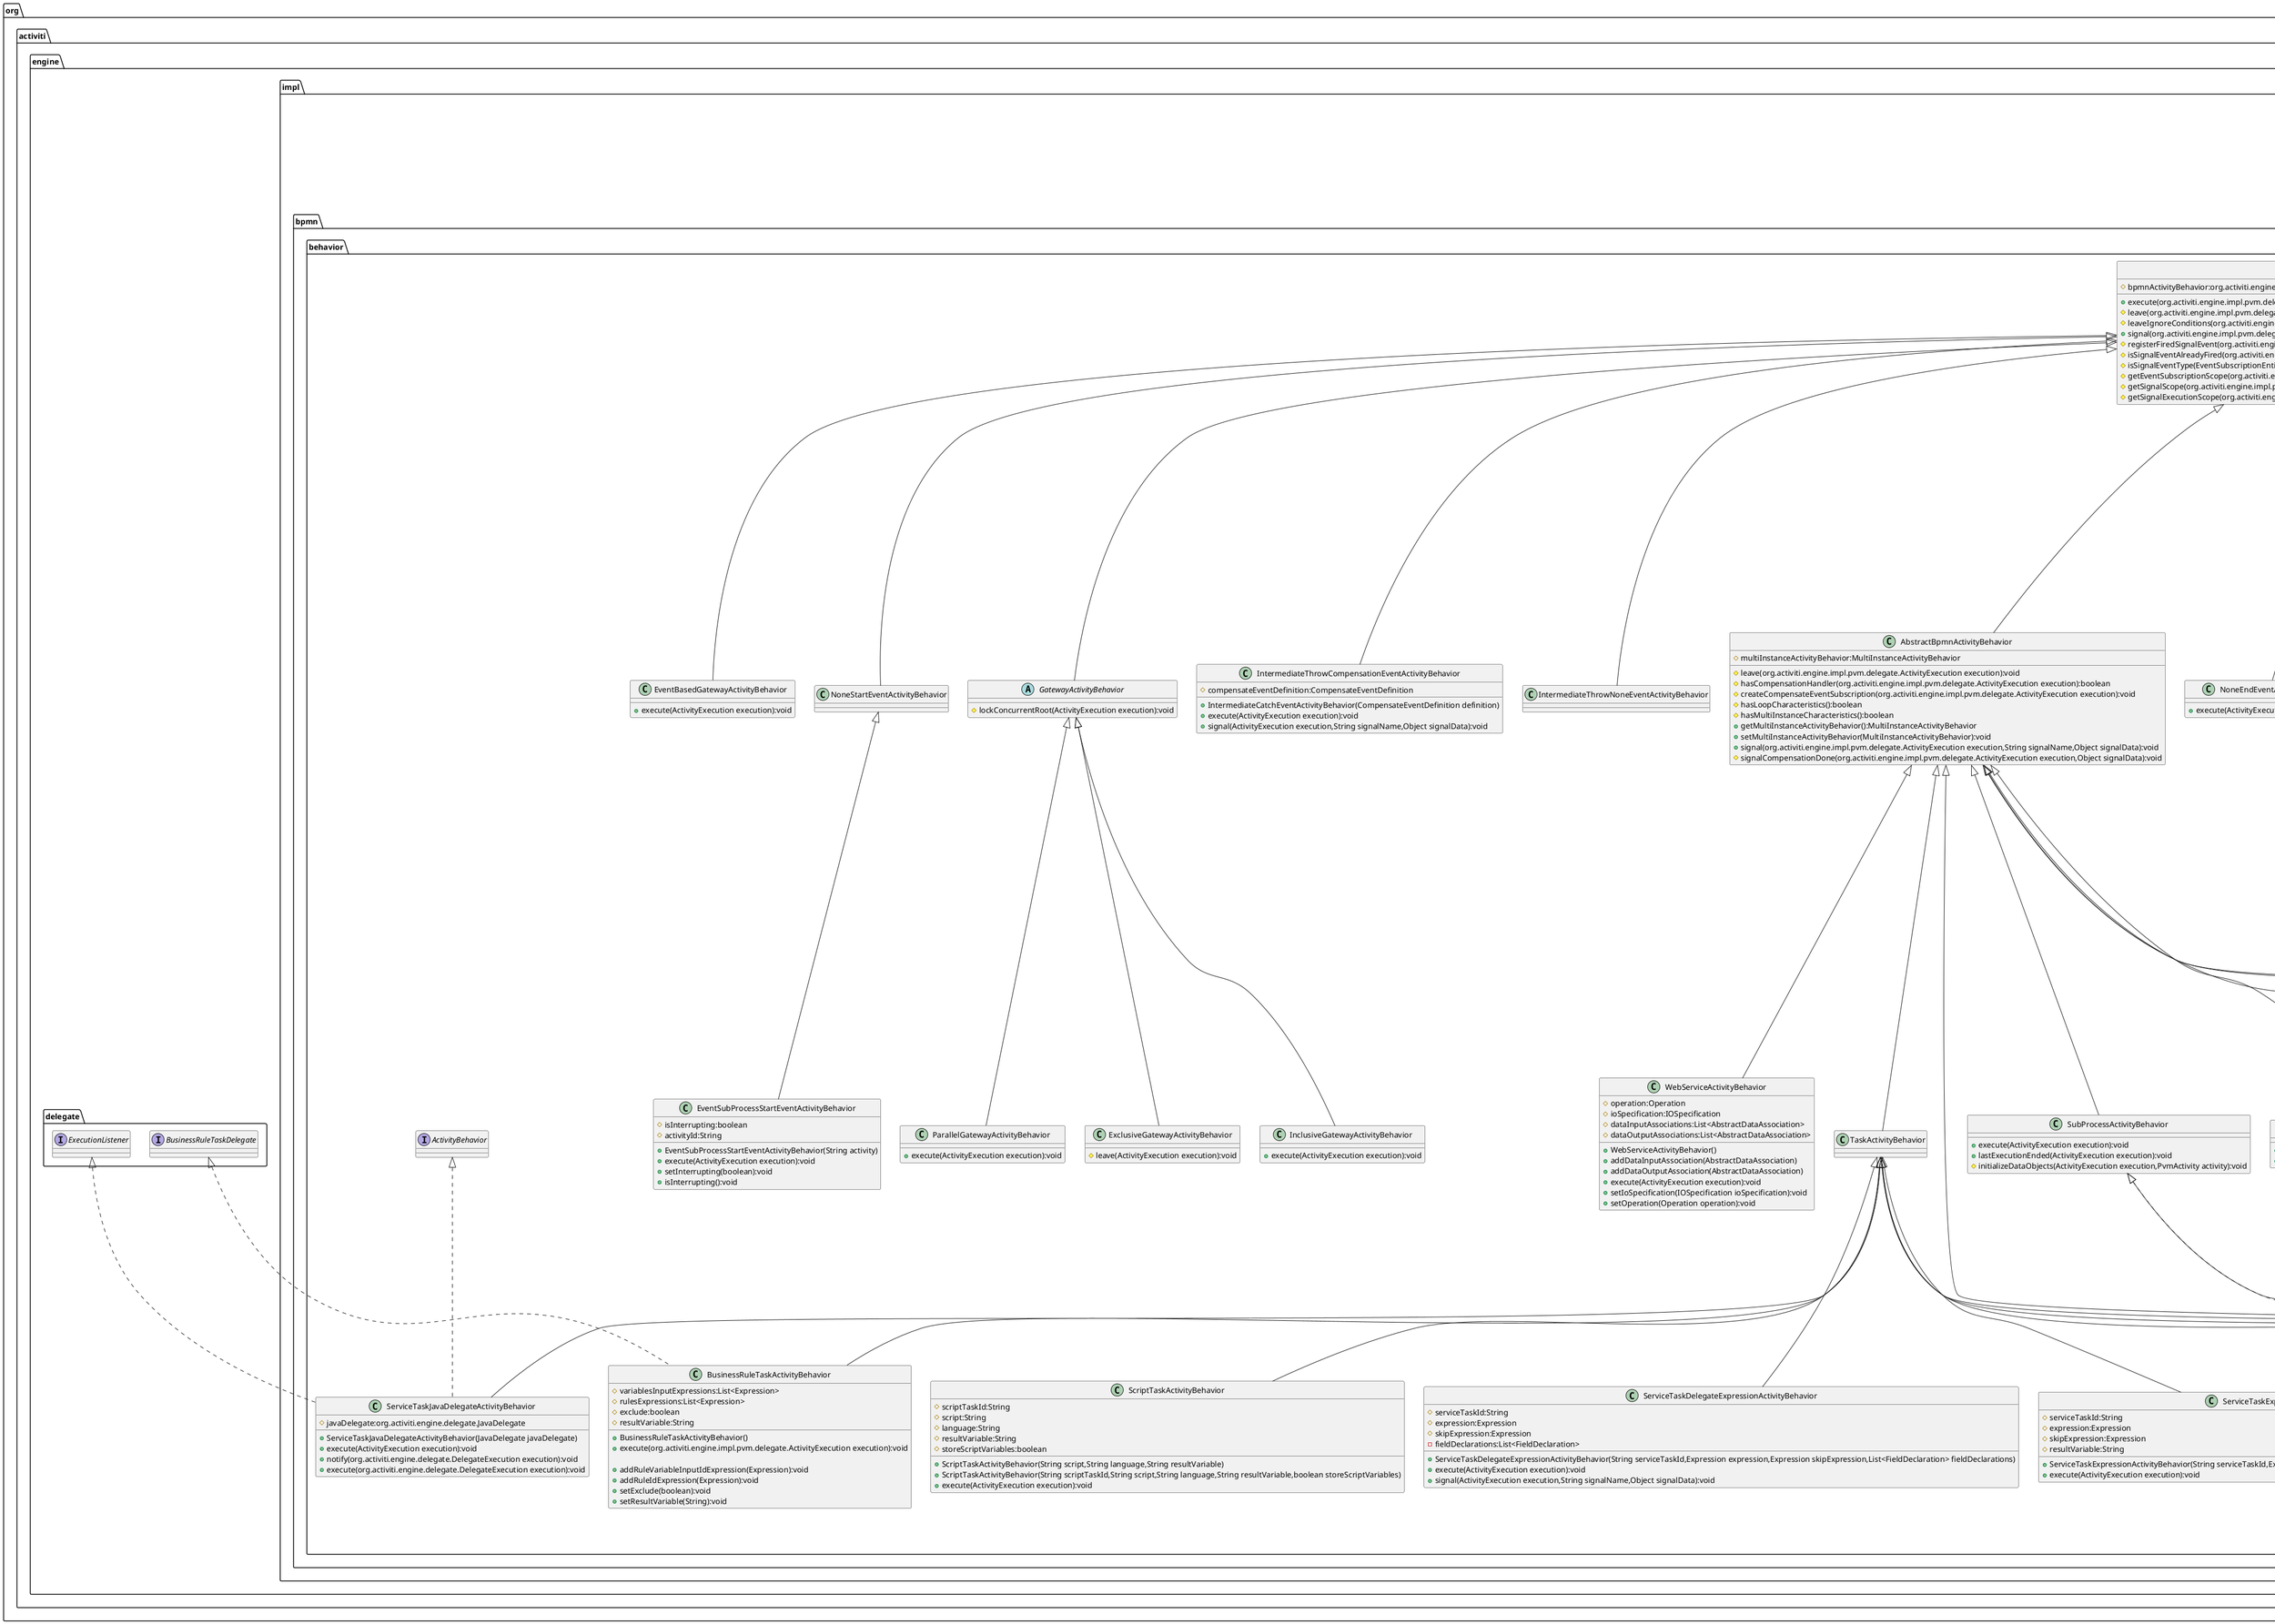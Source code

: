 @startuml
hide @unlinked
package "org.activiti.engine.impl.bpmn.behavior" {
class AbstractBpmnActivityBehavior extends FlowNodeActivityBehavior {
    # multiInstanceActivityBehavior:MultiInstanceActivityBehavior
    # leave(org.activiti.engine.impl.pvm.delegate.ActivityExecution execution):void
    # hasCompensationHandler(org.activiti.engine.impl.pvm.delegate.ActivityExecution execution):boolean
    # createCompensateEventSubscription(org.activiti.engine.impl.pvm.delegate.ActivityExecution execution):void
    # hasLoopCharacteristics():boolean
    # hasMultiInstanceCharacteristics():boolean
    + getMultiInstanceActivityBehavior():MultiInstanceActivityBehavior
    + setMultiInstanceActivityBehavior(MultiInstanceActivityBehavior):void
    + signal(org.activiti.engine.impl.pvm.delegate.ActivityExecution execution,String signalName,Object signalData):void
    # signalCompensationDone(org.activiti.engine.impl.pvm.delegate.ActivityExecution execution,Object signalData):void
}
class BoundaryEventActivityBehavior extends FlowNodeActivityBehavior {
    # interrupting:boolean
    # activityId:String
    + BoundaryEventActivityBehavior(boolean interrupting,String activityId)
    + execute(org.activiti.engine.impl.pvm.delegate.ActivityExecution extends):void
    + isInterrupting():boolean
    + setInterrupting(boolean interrupting):void
}
class BpmnActivityBehavior {
    + performDefaultOutgoingBehavior(org.activiti.engine.impl.pvm.delegate.ActivityExecution execution):void
    + performIgnoreConditionsOutgoingBehavior(org.activiti.engine.impl.pvm.delegate.ActivityExecution execution):void
    # dispatchJobCanceledEvents(org.activiti.engine.impl.pvm.delegate.ActivityExecution execution):void
    # performOutgoingBehavior(ActivityExecution execution,boolean checkCondition,boolean throwExceptionIfExecutionStuck,List<ActivityExecution> reusableExecutions):void
}
class BusinessRuleTaskActivityBehavior extends TaskActivityBehavior implements org.activiti.engine.delegate.BusinessRuleTaskDelegate {
    # variablesInputExpressions:List<Expression>
    # rulesExpressions:List<Expression>
    # exclude:boolean
    # resultVariable:String

    + BusinessRuleTaskActivityBehavior()
    + execute(org.activiti.engine.impl.pvm.delegate.ActivityExecution execution):void

    + addRuleVariableInputIdExpression(Expression):void
    + addRuleIdExpression(Expression):void
    + setExclude(boolean):void
    + setResultVariable(String):void
}
class CallActivityBehavior extends AbstractBpmnActivityBehavior implements SubProcessActivityBehavior {
    # processDefinitionKey:String
    - dataInputAssociations:List<org.activiti.engine.impl.bpmn.data.AbstractDataAssociation>
    - dataOutputAssociations:List<org.activiti.engine.impl.bpmn.data.AbstractDataAssociation>
    - processDefinitionExpression:Expression
    # mapExceptions:List<org.activiti.bpmn.model.MapExceptionEntry>
    # businessKey:String
    # inheritBusinessKey:boolean
    # inheritVariables:boolean

    + CallActivityBehavior(String processDefinitionKey,List<org.activiti.bpmn.model.MapExceptionEntry> mapExceptions)
    + CallActivityBehavior(Expression processDefinitionExpression,List<org.activiti.bpmn.model.MapExceptionEntry> mapExceptions)
    + addDataInputAssociation(org.activiti.engine.impl.bpmn.data.AbstractDataAssociation):void
    + addDataOutputAssociation(org.activiti.engine.impl.bpmn.data.AbstractDataAssociation):void
    + setBusinessKey(String businessKey):void
    + setInheritBusinessKey(boolean):void
    + setInheritVariables(boolean):void
    + execute(org.activiti.engine.impl.pvm.delegate.ActivityExecution execution):void
    + completing(org.activiti.engine.delegate.DelegateExecution execution,org.activiti.engine.delegate.DelegateExecution subProcessInstance):void
    + completed(org.activiti.engine.delegate.DelegateExecution execution):void
}
class CancelBoundaryEventActivityBehavior extends FlowNodeActivityBehavior {
    + execute(ActivityExecution execution):void
    + signal(ActivityExecution execution,String signalName,Object signalData):void
}
class CancelEndEventActivityBehavior extends FlowNodeActivityBehavior {
    + execute(ActivityExecution execution):void
}
class ErrorEndEventActivityBehavior extends FlowNodeActivityBehavior {
    # errorCode:String
    + ErrorEndEventActivityBehavior(String errorCode)
    + execute(ActivityExecution execution):void
    + getErrorCode():String
    + setErrorCode(String errorCoe):void
}
class EventBasedGatewayActivityBehavior extends FlowNodeActivityBehavior {
    + execute(ActivityExecution execution):void
}
class EventSubProcessStartEventActivityBehavior extends NoneStartEventActivityBehavior {
    # isInterrupting:boolean
    # activityId:String
    + EventSubProcessStartEventActivityBehavior(String activity)
    + execute(ActivityExecution execution):void
    + setInterrupting(boolean):void
    + isInterrupting():void
}
class ExclusiveGatewayActivityBehavior extends GatewayActivityBehavior {
    # leave(ActivityExecution execution):void
}

abstract class FlowNodeActivityBehavior implements org.activiti.engine.impl.pvm.delegate.SignallableActivityBehavior {
    # bpmnActivityBehavior:org.activiti.engine.impl.bpmn.behavior.BpmnActivityBehavior
    + execute(org.activiti.engine.impl.pvm.delegate.ActivityExecution execution):void
    # leave(org.activiti.engine.impl.pvm.delegate.ActivityExecution execution):void
    # leaveIgnoreConditions(org.activiti.engine.impl.pvm.delegate.ActivityExecution execution):void
    + signal(org.activiti.engine.impl.pvm.delegate.ActivityExecution execution,String signalName,Object signalData):void
    # registerFiredSignalEvent(org.activiti.engine.impl.pvm.delegate.ActivityExecution execution,Signal signal):void
    # isSignalEventAlreadyFired(org.activiti.engine.impl.pvm.delegate.ActivityExecution execution,EventSubscriptionEntity subscription):boolean
    # isSignalEventType(EventSubscriptionEntity subscription):boolean
    # getEventSubscriptionScope(org.activiti.engine.impl.pvm.delegate.ActivityExecution execution,EventSubscriptionEntity entity):String
    # getSignalScope(org.activiti.engine.impl.pvm.delegate.ActivityExecution execution,Signal signal):String
    # getSignalExecutionScope(org.activiti.engine.impl.pvm.delegate.ActivityExecution execution,String signalName,String signalScope):String
}
abstract class GatewayActivityBehavior extends FlowNodeActivityBehavior {
    # lockConcurrentRoot(ActivityExecution execution):void
}
class InclusiveGatewayActivityBehavior extends GatewayActivityBehavior {
    + execute(ActivityExecution execution):void
}
class IntermediateCatchEventActivityBehavior extends AbstractBpmnActivityBehavior {
    + execute(ActivityExecution execution):void
    + signal(ActivityExecution execution,String signalName,Object signalData):void
}
class IntermediateThrowCompensationEventActivityBehavior extends FlowNodeActivityBehavior {
    # compensateEventDefinition:CompensateEventDefinition
    + IntermediateCatchEventActivityBehavior(CompensateEventDefinition definition)
    + execute(ActivityExecution execution):void
    + signal(ActivityExecution execution,String signalName,Object signalData):void
}
class IntermediateThrowNoneEventActivityBehavior extends FlowNodeActivityBehavior {
}
class IntermediateThrowSignalEventActivityBehavior extends AbstractBpmnActivityBehavior {
    # processInstanceScope:boolean
    # signalDefinition:EventSubscriptionDeclaration
    # signal:Signal
    + IntermediateThrowSignalEventActivityBehavior(org.activiti.bpmn.model.ThrowEvent event,Signal signal,EventSubscriptionDeclaration definition)
    + execute(ActivityExecution execution):void
}
class MailActivityBehavior extends AbstractBpmnActivityBehavior {
    - {static} ALLOWED_ATT_TYPES:Class<?>[]
    + execute(ActivityExecution execution):void
}
class ManualTaskActivityBehavior extends TaskActivityBehavior {
}
abstract class MultiInstanceActivityBehavior extends FlowNodeActivityBehavior implements org.activiti.engine.impl.pvm.delegate.CompositeActivityBehavior,org.activiti.engine.impl.pvm.delegate.SubProcessActivityBehavior {
    # NUMBER_OF_INSTANCES:String
    # NUMBER_OF_ACTIVE_INSTANCES:String
    # NUMBER_OF_COMPLETED_INSTANCES:String
`
    # activity:org.activiti.engine.impl.pvm.process.ActivityImpl
    # innerActivityBehavior:AbstractBpmnActivityBehavior
    # loopCardinalityExpression:Expression
    # completionConditionExpression:Expression
    # collectionExpression:Expression
    # collectionVariable:String
    # collectionElementVariable:String
    # collectionElementIndexVariable:String

    + MultiInstanceActivityBehavior(org.activiti.engine.impl.pvm.process.ActivityImpl activity,AbstractBpmnActivityBehavior innerActivityBehavior)
    + execute(org.activiti.engine.impl.pvm.delegate.ActivityExecution execution):void
    # {abstract} createInstances(org.activiti.engine.impl.pvm.delegate.ActivityExecution execution):void
    + signal(org.activiti.engine.impl.pvm.delegate.ActivityExecution execution,String signalName,Object signalData):void
    + lastExecutionEnded(org.activiti.engine.impl.pvm.delegate.ActivityExecution execution):void
    + completing(DelegateExecution execution.DelegateExecution subProcessInstance):void
    + completed(org.activiti.engine.impl.pvm.delegate.ActivityExecution execution):void
    # resolveNrOfInstances(org.activiti.engine.impl.pvm.delegate.ActivityExecution execution):int
    # executeOriginalBehavior(org.activiti.engine.impl.pvm.delegate.ActivityExecution execution,int loopCounter):void
    # usesCollection():boolean
    # isExtractScopeNeeded():boolean
    # resolveLoopCardinality(org.activiti.engine.impl.pvm.delegate.ActivityExecution execution):int
    # completionConditionSatisfied(org.activiti.engine.impl.pvm.delegate.ActivityExecution execution):void
    # setLoopVariable(org.activiti.engine.impl.pvm.delegate.ActivityExecution execution,String variableName,Object value):void
    # getLoopVariable(org.activiti.engine.impl.pvm.delegate.ActivityExecution execution,String variableName):Integer
    # getLocalLoopVariable(org.activiti.engine.impl.pvm.delegate.ActivityExecution execution,String variableName):Integer
    # callCustomActivityStartListeners(org.activiti.engine.impl.pvm.delegate.ActivityExecution execution):void
    # callActivityEndListeners(org.activiti.engine.impl.pvm.delegate.ActivityExecution execution):void
    == Getters and Setters  ==
    + getLoopCardinalityExpression():Expression
    + setLoopCardinalityExpression(Expression):void
    + getCompletionConditionExpression():Expression
    + setCompletionConditionExpression(Expression):void
    + getCollectionExpression():Expression
    + setCollectionExpression(Expression):void
    + getCollectionVariable():String
    + setCollectionVariable(String):void
    + getCollectionElementVariable():String
    + setCollectionElementVariable(String):void
    + getCollectionElementIndexVariable():String
    + setCollectionElementIndexVariable(String):void
    + setInnerActivityBehavior(org.activiti.engine.impl.bpmn.behavior.AbstractBpmnActivityBehavior):void
    + getInnerActivityBehavior():org.activiti.engine.impl.bpmn.behavior.AbstractBpmnActivityBehavior

}
class MultiInstanceActivityBehavior$CallActivityListenersOperation implements org.activiti.engine.impl.pvm.runtime.AtomicOperation {
    - listeners:List<org.activiti.engine.delegate.ExecutionListener>
    + MultiInstanceActivityBehavior$CallActivityListenersOperation(List<org.activiti.engine.delegate.ExecutionListener>)
    + execute(org.activiti.engine.impl.pvm.runtime.InterpretableExecution execution):void
    + isAsync(org.activiti.engine.impl.pvm.runtime.InterpretableExecution execution):boolean
}

class NoneEndEventActivityBehavior extends FlowNodeActivityBehavior {
    + execute(ActivityExecution execution):void
}
class NoneStartEventActivityBehavior extends FlowNodeActivityBehavior {
}
class ParallelGatewayActivityBehavior extends GatewayActivityBehavior {
    + execute(ActivityExecution execution):void
}
class ParallelMultiInstanceBehavior extends MultiInstanceActivityBehavior {
    # createInstances(ActivityExecution execution):void
    + leave(ActivityExecution execution):void
}
class ReceiveTaskActivityBehavior extends TaskActivityBehavior {
    + execute(ActivityExecution execution):void
    + signal(ActivityExecution execution,String signalName,Object signalData):void
}
class ScriptTaskActivityBehavior extends TaskActivityBehavior {
    # scriptTaskId:String
    # script:String
    # language:String
    # resultVariable:String
    # storeScriptVariables:boolean
    + ScriptTaskActivityBehavior(String script,String language,String resultVariable)
    + ScriptTaskActivityBehavior(String scriptTaskId,String script,String language,String resultVariable,boolean storeScriptVariables)
    + execute(ActivityExecution execution):void
}
class SequentialMultiInstanceBehavior extends MultiInstanceActivityBehavior {
    + SequentialMultiInstanceBehavior(ActivityImpl activity,AbstractBpmnActivityBehavior innerActivityBehavior):v
    # createInstances(ActivityExecution execution):void
    + leave(ActivityExecution execution):void
    + execute(ActivityExecution execution):void
}
class ServiceTaskDelegateExpressionActivityBehavior extends TaskActivityBehavior {
    # serviceTaskId:String
    # expression:Expression
    # skipExpression:Expression
    - fieldDeclarations:List<FieldDeclaration>
    + ServiceTaskDelegateExpressionActivityBehavior(String serviceTaskId,Expression expression,Expression skipExpression,List<FieldDeclaration> fieldDeclarations)
    + execute(ActivityExecution execution):void
    + signal(ActivityExecution execution,String signalName,Object signalData):void
}
class ServiceTaskExpressionActivityBehavior extends TaskActivityBehavior {
    # serviceTaskId:String
    # expression:Expression
    # skipExpression:Expression
    # resultVariable:String
    + ServiceTaskExpressionActivityBehavior(String serviceTaskId,Expression expression,Expression skipExpression,String resultVariable)
    + execute(ActivityExecution execution):void
}
class ServiceTaskJavaDelegateActivityBehavior extends TaskActivityBehavior implements ActivityBehavior,org.activiti.engine.delegate.ExecutionListener {
    # javaDelegate:org.activiti.engine.delegate.JavaDelegate
    + ServiceTaskJavaDelegateActivityBehavior(JavaDelegate javaDelegate)
    + execute(ActivityExecution execution):void
    + notify(org.activiti.engine.delegate.DelegateExecution execution):void
    + execute(org.activiti.engine.delegate.DelegateExecution execution):void
}
class ShellActivityBehavior extends AbstractBpmnActivityBehavior {
    # command:Expression
    # wait:Expression
    # arg1:Expression
    # arg2:Expression
    # arg3:Expression
    # arg4:Expression
    # arg5:Expression
    # outputVariable:Expression
    # errorCodeVariable:Expression
    # redirectError:Expression
    # cleanEnv:Expression
    # directory:Expression
    ~ commandStr:String
    ~ arg1Str:String
    ~ arg2Str:String
    ~ arg3Str:String
    ~ arg4Str:String
    ~ arg5Str:String
    ~ waitStr:String
    ~ resultVariableStr:String
    ~ errorCodeVariableStr:String
    ~ waitFFlag:Boolean
    ~ redirectErrorFlag:Boolean
    ~ cleanEnvBoolean:Boolean
    ~ directoryStr:Boolean
    + execute(ActivityExecution execution):void
}
class SubProcessActivityBehavior extends AbstractBpmnActivityBehavior {
    + execute(ActivityExecution execution):void
    + lastExecutionEnded(ActivityExecution execution):void
    # initializeDataObjects(ActivityExecution execution,PvmActivity activity):void
}

class TaskActivityBehavior extends AbstractBpmnActivityBehavior

class TerminateEndEventActivityBehavior extends FlowNodeActivityBehavior {
    # endEvent:EndEvent
    # terminateAll:boolean
    + TerminateEndEventActivityBehavior(EndEvent endEvent)
    + execute((ActivityExecution execution):void
    # findProcessInstanceExecution(ActivityExecution execution):ActivityExecution
    # findRootProcessInstanceExecution(ActivityExecution execution):ActivityExecution
    # terminateExecution(ActivityExecution execution,ActivityImpl terminateEndEventActivity,ActivityExecution scopeExecution):void
    # terminateProcessInstanceExecution((ActivityExecution execution,ActivityImpl terminateEndEventActivity,ActivityExecution processInstanceExecution)
    # deleteProcessInstance(ExecutionEntity processInstanceExecution,ActivityExecution execute,String deleteReason):void
    # orderExecutionsRootToLeaf(ExecutionEntity execution):List<ExecutionEntity>
    # orderExecutionsRootToLeaf(ExecutionEntity rootExecution,List<ExecutionEntity> orderedExecutions):List<ExecutionEntity>
    # endAllHistoricActivities(String processInstanceId):void
    # sendCancelledEvent(ActivityExecution execution,ActivityImpl terminateEndEventActivity,ActivityExecution scopeExecution):void
    - dispatchExecutionCancelled((ActivityExecution execution,ActivityImpl causeActivity):void
    # dispatchActivityCancelled(ActivityExecution execution,ActivityImpl activity,ActivityImpl causeActivity):void
    + getEndEvent():EndEvent

}
class TransactionActivityBehavior extends SubProcessActivityBehavior {
}
class UserTaskActivityBehavior extends TaskActivityBehavior {
    # userTaskId:String
    # taskDefinition:org.activiti.engine.impl.task.TaskDefinition
    + UserTaskActivityBehavior(String userTaskId,TaskDefinition taskDefinition)
    + execute((ActivityExecution execution):void
    + signal(ActivityExecution execution,String signalName,Obq signalData):void
    # handleAssignments(Expression assigneeExpression,Expression ownerExpression,Set<Expression> candidateUserExpressions, Set<Expression> candidateGroupExpressions, TaskEntity task, ActivityExecution execution
    # extractCandidates(String str):List<String>
    # getActiveValue(Expression originalValue,String propertyName,ObjectNode taskElementProperties):Expression
    # getActiveValueSet(Set<Expression> originalValues,String propertyName,ObjectNode taskElementProperties):Set<Expression>
    + getTaskDefinition():TaskDefinition

}
class WebServiceActivityBehavior extends AbstractBpmnActivityBehavior {
    # operation:Operation
    # ioSpecification:IOSpecification
    # dataInputAssociations:List<AbstractDataAssociation>
    # dataOutputAssociations:List<AbstractDataAssociation>
    + WebServiceActivityBehavior()
    + addDataInputAssociation(AbstractDataAssociation)
    + addDataOutputAssociation(AbstractDataAssociation)
    + execute(ActivityExecution execution):void
    + setIoSpecification(IOSpecification ioSpecification):void
    + setOperation(Operation operation):void
}
}

/' package finished '/

@enduml